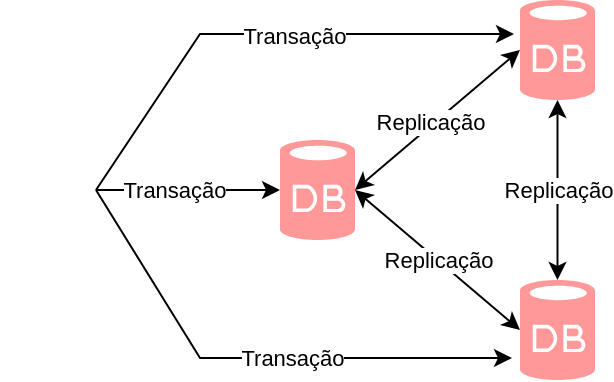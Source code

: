 <mxfile version="21.4.0" type="device">
  <diagram name="Page-1" id="tDmu0Z0gBo1njNn-WTa-">
    <mxGraphModel dx="1434" dy="796" grid="1" gridSize="10" guides="1" tooltips="1" connect="1" arrows="1" fold="1" page="1" pageScale="1" pageWidth="850" pageHeight="1100" math="0" shadow="0">
      <root>
        <mxCell id="0" />
        <mxCell id="1" parent="0" />
        <mxCell id="U0tlHdCXnId1E5SqcMwu-18" value="" style="verticalLabelPosition=bottom;html=1;verticalAlign=top;align=center;strokeColor=none;fillColor=#FF9999;shape=mxgraph.azure.database;" parent="1" vertex="1">
          <mxGeometry x="360" y="330" width="37.5" height="50" as="geometry" />
        </mxCell>
        <mxCell id="Qzg_5kur9ORvRKsmjB6t-7" value="" style="verticalLabelPosition=bottom;html=1;verticalAlign=top;align=center;strokeColor=none;fillColor=#FF9999;shape=mxgraph.azure.database;" vertex="1" parent="1">
          <mxGeometry x="480" y="400" width="37.5" height="50" as="geometry" />
        </mxCell>
        <mxCell id="Qzg_5kur9ORvRKsmjB6t-8" value="" style="verticalLabelPosition=bottom;html=1;verticalAlign=top;align=center;strokeColor=none;fillColor=#FF9999;shape=mxgraph.azure.database;" vertex="1" parent="1">
          <mxGeometry x="480" y="260" width="37.5" height="50" as="geometry" />
        </mxCell>
        <mxCell id="Qzg_5kur9ORvRKsmjB6t-9" value="" style="endArrow=classic;html=1;rounded=0;entryX=0;entryY=0.5;entryDx=0;entryDy=0;entryPerimeter=0;exitX=1;exitY=0.5;exitDx=0;exitDy=0;exitPerimeter=0;startArrow=classic;startFill=1;" edge="1" parent="1" source="U0tlHdCXnId1E5SqcMwu-18" target="Qzg_5kur9ORvRKsmjB6t-8">
          <mxGeometry width="50" height="50" relative="1" as="geometry">
            <mxPoint x="360" y="430" as="sourcePoint" />
            <mxPoint x="410" y="380" as="targetPoint" />
          </mxGeometry>
        </mxCell>
        <mxCell id="Qzg_5kur9ORvRKsmjB6t-14" value="Replicação" style="edgeLabel;html=1;align=center;verticalAlign=middle;resizable=0;points=[];" vertex="1" connectable="0" parent="Qzg_5kur9ORvRKsmjB6t-9">
          <mxGeometry x="-0.053" y="2" relative="1" as="geometry">
            <mxPoint as="offset" />
          </mxGeometry>
        </mxCell>
        <mxCell id="Qzg_5kur9ORvRKsmjB6t-10" value="Replicação" style="endArrow=classic;html=1;rounded=0;entryX=0;entryY=0.5;entryDx=0;entryDy=0;entryPerimeter=0;exitX=1;exitY=0.5;exitDx=0;exitDy=0;exitPerimeter=0;startArrow=classic;startFill=1;" edge="1" parent="1" source="U0tlHdCXnId1E5SqcMwu-18" target="Qzg_5kur9ORvRKsmjB6t-7">
          <mxGeometry width="50" height="50" relative="1" as="geometry">
            <mxPoint x="350" y="450" as="sourcePoint" />
            <mxPoint x="400" y="400" as="targetPoint" />
          </mxGeometry>
        </mxCell>
        <mxCell id="Qzg_5kur9ORvRKsmjB6t-11" value="" style="shape=image;html=1;verticalAlign=top;verticalLabelPosition=bottom;labelBackgroundColor=#ffffff;imageAspect=0;aspect=fixed;image=https://cdn0.iconfinder.com/data/icons/basic-e-commerce-line-color/48/Receipt_update-128.png" vertex="1" parent="1">
          <mxGeometry x="220" y="331" width="48" height="48" as="geometry" />
        </mxCell>
        <mxCell id="Qzg_5kur9ORvRKsmjB6t-12" value="" style="endArrow=classic;html=1;rounded=0;exitX=1;exitY=0.5;exitDx=0;exitDy=0;entryX=0;entryY=0.5;entryDx=0;entryDy=0;entryPerimeter=0;" edge="1" parent="1" source="Qzg_5kur9ORvRKsmjB6t-11" target="U0tlHdCXnId1E5SqcMwu-18">
          <mxGeometry width="50" height="50" relative="1" as="geometry">
            <mxPoint x="350" y="450" as="sourcePoint" />
            <mxPoint x="400" y="400" as="targetPoint" />
          </mxGeometry>
        </mxCell>
        <mxCell id="Qzg_5kur9ORvRKsmjB6t-13" value="Transação" style="edgeLabel;html=1;align=center;verticalAlign=middle;resizable=0;points=[];" vertex="1" connectable="0" parent="Qzg_5kur9ORvRKsmjB6t-12">
          <mxGeometry x="-0.152" relative="1" as="geometry">
            <mxPoint as="offset" />
          </mxGeometry>
        </mxCell>
        <mxCell id="Qzg_5kur9ORvRKsmjB6t-15" value="Replicação" style="endArrow=classic;html=1;rounded=0;entryX=0.5;entryY=0;entryDx=0;entryDy=0;entryPerimeter=0;exitX=0.5;exitY=1;exitDx=0;exitDy=0;exitPerimeter=0;startArrow=classic;startFill=1;" edge="1" parent="1" source="Qzg_5kur9ORvRKsmjB6t-8" target="Qzg_5kur9ORvRKsmjB6t-7">
          <mxGeometry width="50" height="50" relative="1" as="geometry">
            <mxPoint x="350" y="450" as="sourcePoint" />
            <mxPoint x="400" y="400" as="targetPoint" />
          </mxGeometry>
        </mxCell>
        <mxCell id="Qzg_5kur9ORvRKsmjB6t-16" value="" style="endArrow=classic;html=1;rounded=0;exitX=1;exitY=0.5;exitDx=0;exitDy=0;entryX=-0.08;entryY=0.34;entryDx=0;entryDy=0;entryPerimeter=0;" edge="1" parent="1" source="Qzg_5kur9ORvRKsmjB6t-11" target="Qzg_5kur9ORvRKsmjB6t-8">
          <mxGeometry width="50" height="50" relative="1" as="geometry">
            <mxPoint x="350" y="450" as="sourcePoint" />
            <mxPoint x="400" y="400" as="targetPoint" />
            <Array as="points">
              <mxPoint x="320" y="277" />
            </Array>
          </mxGeometry>
        </mxCell>
        <mxCell id="Qzg_5kur9ORvRKsmjB6t-17" value="Transação" style="edgeLabel;html=1;align=center;verticalAlign=middle;resizable=0;points=[];" vertex="1" connectable="0" parent="Qzg_5kur9ORvRKsmjB6t-16">
          <mxGeometry x="0.115" y="-1" relative="1" as="geometry">
            <mxPoint as="offset" />
          </mxGeometry>
        </mxCell>
        <mxCell id="Qzg_5kur9ORvRKsmjB6t-18" value="" style="endArrow=classic;html=1;rounded=0;exitX=1;exitY=0.5;exitDx=0;exitDy=0;entryX=-0.107;entryY=0.78;entryDx=0;entryDy=0;entryPerimeter=0;" edge="1" parent="1" source="Qzg_5kur9ORvRKsmjB6t-11" target="Qzg_5kur9ORvRKsmjB6t-7">
          <mxGeometry width="50" height="50" relative="1" as="geometry">
            <mxPoint x="350" y="450" as="sourcePoint" />
            <mxPoint x="400" y="400" as="targetPoint" />
            <Array as="points">
              <mxPoint x="320" y="439" />
            </Array>
          </mxGeometry>
        </mxCell>
        <mxCell id="Qzg_5kur9ORvRKsmjB6t-19" value="Transação" style="edgeLabel;html=1;align=center;verticalAlign=middle;resizable=0;points=[];" vertex="1" connectable="0" parent="Qzg_5kur9ORvRKsmjB6t-18">
          <mxGeometry x="0.027" relative="1" as="geometry">
            <mxPoint x="14" as="offset" />
          </mxGeometry>
        </mxCell>
      </root>
    </mxGraphModel>
  </diagram>
</mxfile>
